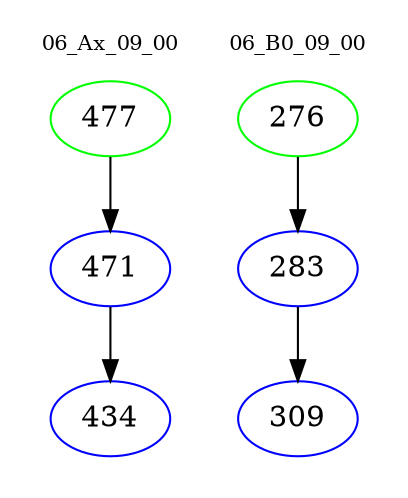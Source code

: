 digraph{
subgraph cluster_0 {
color = white
label = "06_Ax_09_00";
fontsize=10;
T0_477 [label="477", color="green"]
T0_477 -> T0_471 [color="black"]
T0_471 [label="471", color="blue"]
T0_471 -> T0_434 [color="black"]
T0_434 [label="434", color="blue"]
}
subgraph cluster_1 {
color = white
label = "06_B0_09_00";
fontsize=10;
T1_276 [label="276", color="green"]
T1_276 -> T1_283 [color="black"]
T1_283 [label="283", color="blue"]
T1_283 -> T1_309 [color="black"]
T1_309 [label="309", color="blue"]
}
}
